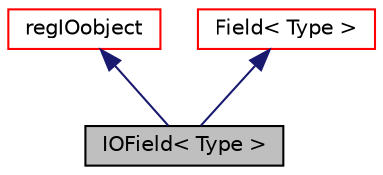 digraph "IOField&lt; Type &gt;"
{
  bgcolor="transparent";
  edge [fontname="Helvetica",fontsize="10",labelfontname="Helvetica",labelfontsize="10"];
  node [fontname="Helvetica",fontsize="10",shape=record];
  Node1 [label="IOField\< Type \>",height=0.2,width=0.4,color="black", fillcolor="grey75", style="filled", fontcolor="black"];
  Node2 -> Node1 [dir="back",color="midnightblue",fontsize="10",style="solid",fontname="Helvetica"];
  Node2 [label="regIOobject",height=0.2,width=0.4,color="red",URL="$a02145.html",tooltip="regIOobject is an abstract class derived from IOobject to handle automatic object registration with t..."];
  Node3 -> Node1 [dir="back",color="midnightblue",fontsize="10",style="solid",fontname="Helvetica"];
  Node3 [label="Field\< Type \>",height=0.2,width=0.4,color="red",URL="$a00755.html",tooltip="Pre-declare SubField and related Field type. "];
}
